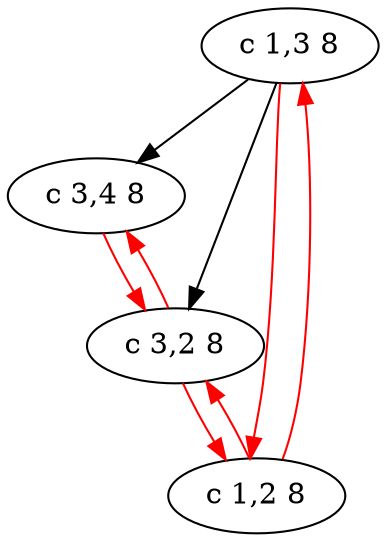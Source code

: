digraph graph1{
    1 [label = "c 1,3 8"]
    2 [label="c 3,4 8"]
    3 [label="c 3,2 8"]
    4 [label="c 1,2 8"]
    1 -> 2  
    1 -> 3
    1 ->4[color="red"]
    4->1[color="red"]
    4->3[color="red"]
    3->4[color="red"]
    3->2[color="red"]
    2->3[color="red"]
}